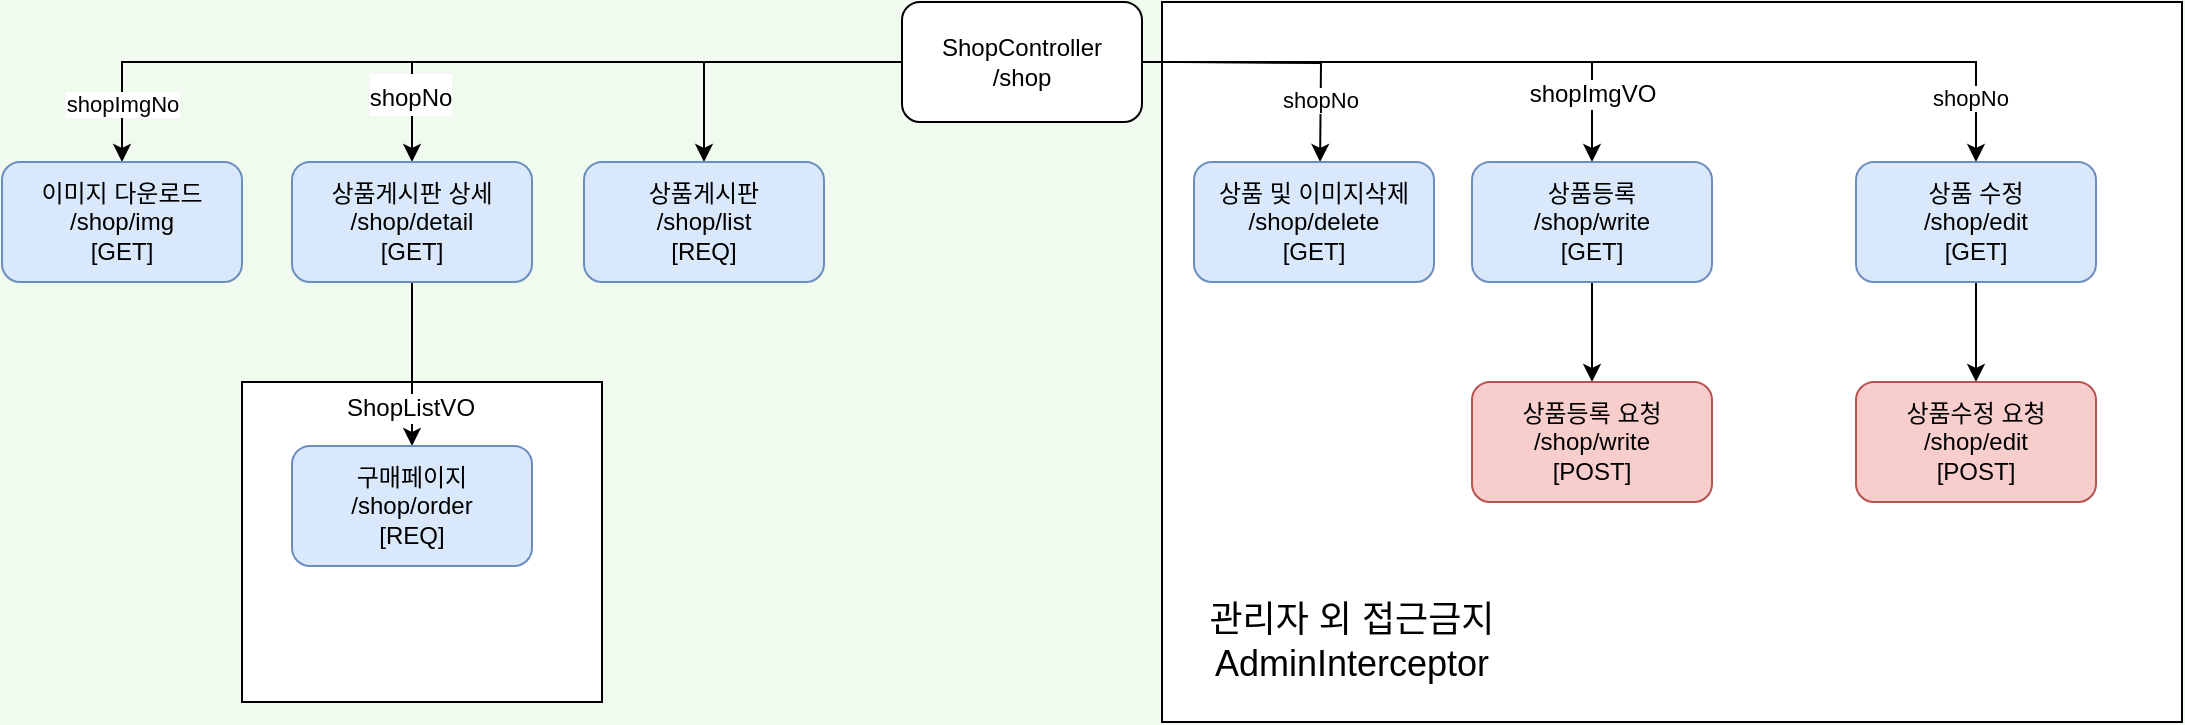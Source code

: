 <mxfile version="16.2.6" type="github">
  <diagram id="kclBJDpzdwjqmtEo5kUz" name="Page-1">
    <mxGraphModel dx="2182" dy="756" grid="1" gridSize="10" guides="1" tooltips="1" connect="1" arrows="1" fold="1" page="1" pageScale="1" pageWidth="827" pageHeight="1169" background="#F1FAEE" math="0" shadow="0">
      <root>
        <mxCell id="0" />
        <mxCell id="1" parent="0" />
        <mxCell id="F9dp1itUwrXdnvn_JDtq-36" value="" style="rounded=0;whiteSpace=wrap;html=1;sketch=0;fontSize=12;" vertex="1" parent="1">
          <mxGeometry x="20" y="490" width="180" height="160" as="geometry" />
        </mxCell>
        <mxCell id="F9dp1itUwrXdnvn_JDtq-27" value="" style="rounded=0;whiteSpace=wrap;html=1;" vertex="1" parent="1">
          <mxGeometry x="480" y="300" width="510" height="360" as="geometry" />
        </mxCell>
        <mxCell id="F9dp1itUwrXdnvn_JDtq-3" style="edgeStyle=orthogonalEdgeStyle;rounded=0;orthogonalLoop=1;jettySize=auto;html=1;entryX=0.5;entryY=0;entryDx=0;entryDy=0;" edge="1" parent="1" source="WK1I2I-N0BXQreemHK3c-6" target="F9dp1itUwrXdnvn_JDtq-1">
          <mxGeometry relative="1" as="geometry" />
        </mxCell>
        <mxCell id="F9dp1itUwrXdnvn_JDtq-4" style="edgeStyle=orthogonalEdgeStyle;rounded=0;orthogonalLoop=1;jettySize=auto;html=1;entryX=0.5;entryY=0;entryDx=0;entryDy=0;" edge="1" parent="1" source="WK1I2I-N0BXQreemHK3c-6" target="F9dp1itUwrXdnvn_JDtq-2">
          <mxGeometry relative="1" as="geometry" />
        </mxCell>
        <mxCell id="F9dp1itUwrXdnvn_JDtq-29" value="&lt;font style=&quot;font-size: 12px&quot;&gt;shopNo&lt;/font&gt;" style="edgeLabel;html=1;align=center;verticalAlign=middle;resizable=0;points=[];fontSize=18;" vertex="1" connectable="0" parent="F9dp1itUwrXdnvn_JDtq-4">
          <mxGeometry x="0.769" y="-1" relative="1" as="geometry">
            <mxPoint as="offset" />
          </mxGeometry>
        </mxCell>
        <mxCell id="F9dp1itUwrXdnvn_JDtq-6" style="edgeStyle=orthogonalEdgeStyle;rounded=0;orthogonalLoop=1;jettySize=auto;html=1;entryX=0.5;entryY=0;entryDx=0;entryDy=0;" edge="1" parent="1" source="WK1I2I-N0BXQreemHK3c-6" target="F9dp1itUwrXdnvn_JDtq-5">
          <mxGeometry relative="1" as="geometry" />
        </mxCell>
        <mxCell id="F9dp1itUwrXdnvn_JDtq-31" value="shopImgVO" style="edgeLabel;html=1;align=center;verticalAlign=middle;resizable=0;points=[];fontSize=12;" vertex="1" connectable="0" parent="F9dp1itUwrXdnvn_JDtq-6">
          <mxGeometry x="0.75" relative="1" as="geometry">
            <mxPoint as="offset" />
          </mxGeometry>
        </mxCell>
        <mxCell id="F9dp1itUwrXdnvn_JDtq-10" style="edgeStyle=orthogonalEdgeStyle;rounded=0;orthogonalLoop=1;jettySize=auto;html=1;entryX=0.5;entryY=0;entryDx=0;entryDy=0;" edge="1" parent="1" source="WK1I2I-N0BXQreemHK3c-6" target="F9dp1itUwrXdnvn_JDtq-9">
          <mxGeometry relative="1" as="geometry" />
        </mxCell>
        <mxCell id="F9dp1itUwrXdnvn_JDtq-11" value="shopNo" style="edgeLabel;html=1;align=center;verticalAlign=middle;resizable=0;points=[];" vertex="1" connectable="0" parent="F9dp1itUwrXdnvn_JDtq-10">
          <mxGeometry x="0.735" relative="1" as="geometry">
            <mxPoint x="9" y="18" as="offset" />
          </mxGeometry>
        </mxCell>
        <mxCell id="F9dp1itUwrXdnvn_JDtq-15" style="edgeStyle=orthogonalEdgeStyle;rounded=0;orthogonalLoop=1;jettySize=auto;html=1;entryX=0.5;entryY=0;entryDx=0;entryDy=0;" edge="1" parent="1" source="WK1I2I-N0BXQreemHK3c-6" target="F9dp1itUwrXdnvn_JDtq-14">
          <mxGeometry relative="1" as="geometry" />
        </mxCell>
        <mxCell id="F9dp1itUwrXdnvn_JDtq-16" value="shopImgNo" style="edgeLabel;html=1;align=center;verticalAlign=middle;resizable=0;points=[];" vertex="1" connectable="0" parent="F9dp1itUwrXdnvn_JDtq-15">
          <mxGeometry x="0.857" y="1" relative="1" as="geometry">
            <mxPoint x="-1" y="2" as="offset" />
          </mxGeometry>
        </mxCell>
        <mxCell id="F9dp1itUwrXdnvn_JDtq-23" style="edgeStyle=orthogonalEdgeStyle;rounded=0;orthogonalLoop=1;jettySize=auto;html=1;" edge="1" parent="1">
          <mxGeometry relative="1" as="geometry">
            <mxPoint x="489" y="330.034" as="sourcePoint" />
            <mxPoint x="559.034" y="380" as="targetPoint" />
          </mxGeometry>
        </mxCell>
        <mxCell id="F9dp1itUwrXdnvn_JDtq-24" value="shopNo" style="edgeLabel;html=1;align=center;verticalAlign=middle;resizable=0;points=[];" vertex="1" connectable="0" parent="F9dp1itUwrXdnvn_JDtq-23">
          <mxGeometry x="0.479" relative="1" as="geometry">
            <mxPoint x="-1" as="offset" />
          </mxGeometry>
        </mxCell>
        <mxCell id="WK1I2I-N0BXQreemHK3c-6" value="ShopController&lt;br&gt;/shop" style="rounded=1;whiteSpace=wrap;html=1;" parent="1" vertex="1">
          <mxGeometry x="350" y="300" width="120" height="60" as="geometry" />
        </mxCell>
        <mxCell id="F9dp1itUwrXdnvn_JDtq-1" value="상품게시판&lt;br&gt;/shop/list&lt;br&gt;[REQ]" style="rounded=1;whiteSpace=wrap;html=1;fillColor=#dae8fc;strokeColor=#6c8ebf;" vertex="1" parent="1">
          <mxGeometry x="191" y="380" width="120" height="60" as="geometry" />
        </mxCell>
        <mxCell id="F9dp1itUwrXdnvn_JDtq-33" style="edgeStyle=orthogonalEdgeStyle;rounded=0;orthogonalLoop=1;jettySize=auto;html=1;fontSize=12;" edge="1" parent="1" source="F9dp1itUwrXdnvn_JDtq-2" target="F9dp1itUwrXdnvn_JDtq-32">
          <mxGeometry relative="1" as="geometry" />
        </mxCell>
        <mxCell id="F9dp1itUwrXdnvn_JDtq-34" value="ShopListVO" style="edgeLabel;html=1;align=center;verticalAlign=middle;resizable=0;points=[];fontSize=12;" vertex="1" connectable="0" parent="F9dp1itUwrXdnvn_JDtq-33">
          <mxGeometry x="-0.263" y="-2" relative="1" as="geometry">
            <mxPoint x="1" y="33" as="offset" />
          </mxGeometry>
        </mxCell>
        <mxCell id="F9dp1itUwrXdnvn_JDtq-2" value="상품게시판 상세&lt;br&gt;/shop/detail&lt;br&gt;[GET]" style="rounded=1;whiteSpace=wrap;html=1;fillColor=#dae8fc;strokeColor=#6c8ebf;" vertex="1" parent="1">
          <mxGeometry x="45" y="380" width="120" height="60" as="geometry" />
        </mxCell>
        <mxCell id="F9dp1itUwrXdnvn_JDtq-8" style="edgeStyle=orthogonalEdgeStyle;rounded=0;orthogonalLoop=1;jettySize=auto;html=1;entryX=0.5;entryY=0;entryDx=0;entryDy=0;" edge="1" parent="1" source="F9dp1itUwrXdnvn_JDtq-5" target="F9dp1itUwrXdnvn_JDtq-7">
          <mxGeometry relative="1" as="geometry" />
        </mxCell>
        <mxCell id="F9dp1itUwrXdnvn_JDtq-5" value="상품등록&lt;br&gt;/shop/write&lt;br&gt;[GET]" style="rounded=1;whiteSpace=wrap;html=1;fillColor=#dae8fc;strokeColor=#6c8ebf;" vertex="1" parent="1">
          <mxGeometry x="635" y="380" width="120" height="60" as="geometry" />
        </mxCell>
        <mxCell id="F9dp1itUwrXdnvn_JDtq-7" value="상품등록 요청&lt;br&gt;/shop/write&lt;br&gt;[POST]" style="rounded=1;whiteSpace=wrap;html=1;fillColor=#f8cecc;strokeColor=#b85450;" vertex="1" parent="1">
          <mxGeometry x="635" y="490" width="120" height="60" as="geometry" />
        </mxCell>
        <mxCell id="F9dp1itUwrXdnvn_JDtq-13" style="edgeStyle=orthogonalEdgeStyle;rounded=0;orthogonalLoop=1;jettySize=auto;html=1;entryX=0.5;entryY=0;entryDx=0;entryDy=0;" edge="1" parent="1" source="F9dp1itUwrXdnvn_JDtq-9" target="F9dp1itUwrXdnvn_JDtq-12">
          <mxGeometry relative="1" as="geometry" />
        </mxCell>
        <mxCell id="F9dp1itUwrXdnvn_JDtq-9" value="상품 수정&lt;br&gt;/shop/edit&lt;br&gt;[GET]" style="rounded=1;whiteSpace=wrap;html=1;fillColor=#dae8fc;strokeColor=#6c8ebf;" vertex="1" parent="1">
          <mxGeometry x="827" y="380" width="120" height="60" as="geometry" />
        </mxCell>
        <mxCell id="F9dp1itUwrXdnvn_JDtq-12" value="상품수정 요청&lt;br&gt;/shop/edit&lt;br&gt;[POST]" style="rounded=1;whiteSpace=wrap;html=1;fillColor=#f8cecc;strokeColor=#b85450;" vertex="1" parent="1">
          <mxGeometry x="827" y="490" width="120" height="60" as="geometry" />
        </mxCell>
        <mxCell id="F9dp1itUwrXdnvn_JDtq-14" value="이미지 다운로드&lt;br&gt;/shop/img&lt;br&gt;[GET]" style="rounded=1;whiteSpace=wrap;html=1;fillColor=#dae8fc;strokeColor=#6c8ebf;" vertex="1" parent="1">
          <mxGeometry x="-100" y="380" width="120" height="60" as="geometry" />
        </mxCell>
        <mxCell id="F9dp1itUwrXdnvn_JDtq-22" value="상품 및 이미지삭제&lt;br&gt;/shop/delete&lt;br&gt;[GET]" style="rounded=1;whiteSpace=wrap;html=1;fillColor=#dae8fc;strokeColor=#6c8ebf;" vertex="1" parent="1">
          <mxGeometry x="496" y="380" width="120" height="60" as="geometry" />
        </mxCell>
        <mxCell id="F9dp1itUwrXdnvn_JDtq-28" value="&lt;font style=&quot;font-size: 18px&quot;&gt;관리자 외 접근금지&lt;br&gt;AdminInterceptor&lt;/font&gt;" style="text;html=1;strokeColor=none;fillColor=none;align=center;verticalAlign=middle;whiteSpace=wrap;rounded=0;sketch=0;" vertex="1" parent="1">
          <mxGeometry x="480" y="590" width="190" height="60" as="geometry" />
        </mxCell>
        <mxCell id="F9dp1itUwrXdnvn_JDtq-32" value="구매페이지&lt;br&gt;/shop/order&lt;br&gt;[REQ]" style="rounded=1;whiteSpace=wrap;html=1;fillColor=#dae8fc;strokeColor=#6c8ebf;" vertex="1" parent="1">
          <mxGeometry x="45" y="522" width="120" height="60" as="geometry" />
        </mxCell>
      </root>
    </mxGraphModel>
  </diagram>
</mxfile>
